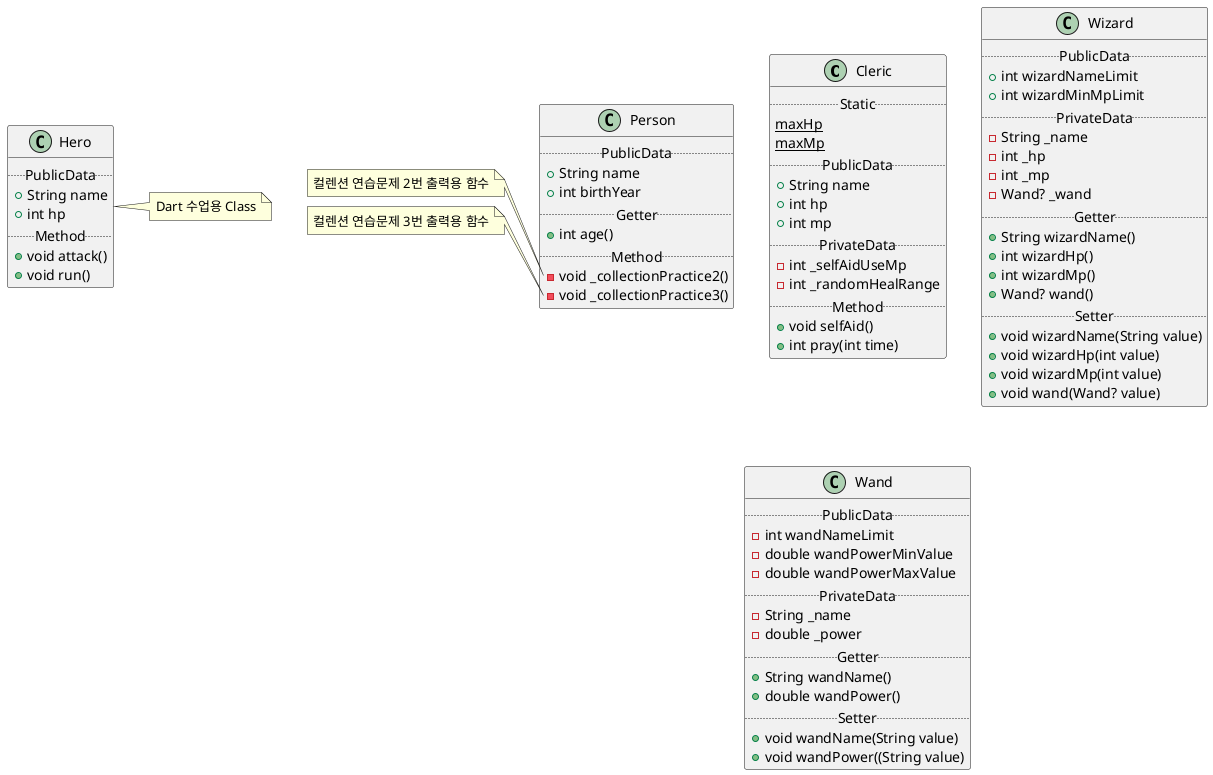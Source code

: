 @startuml
scale 1
class Cleric {
    ..Static..
    {static} maxHp
    {static} maxMp
    ..PublicData..
    +String name
    +int hp
    +int mp
    ..PrivateData..
    -int _selfAidUseMp
    -int _randomHealRange
    ..Method..
    +void selfAid()
    +int pray(int time)
}

class Hero {
    ..PublicData..
    +String name
    +int hp
    ..Method..
    +void attack()
    +void run()
}

class Wizard {
    ..PublicData..
    +int wizardNameLimit
    +int wizardMinMpLimit
    ..PrivateData..
    -String _name
    -int _hp
    -int _mp
    -Wand? _wand
    ..Getter..
    +String wizardName()
    +int wizardHp()
    +int wizardMp()
    +Wand? wand()
    ..Setter..
    +void wizardName(String value)
    +void wizardHp(int value)
    +void wizardMp(int value)
    +void wand(Wand? value)
}

class Wand {
    ..PublicData..
    -int wandNameLimit
    -double wandPowerMinValue
    -double wandPowerMaxValue
    ..PrivateData..
    -String _name
    -double _power
    ..Getter..
    +String wandName()
    +double wandPower()
    ..Setter..
    +void wandName(String value)
    +void wandPower((String value)
}

class Person {
    ..PublicData..
    +String name
    +int birthYear
    ..Getter..
    +int age()
    ..Method..
    -void _collectionPractice2()
    -void _collectionPractice3()
}
note right of Hero
    Dart 수업용 Class
end note
note left of Person::_collectionPractice2
    컬렌션 연습문제 2번 출력용 함수
end note
note left of Person::_collectionPractice3
    컬렌션 연습문제 3번 출력용 함수
end note
@enduml